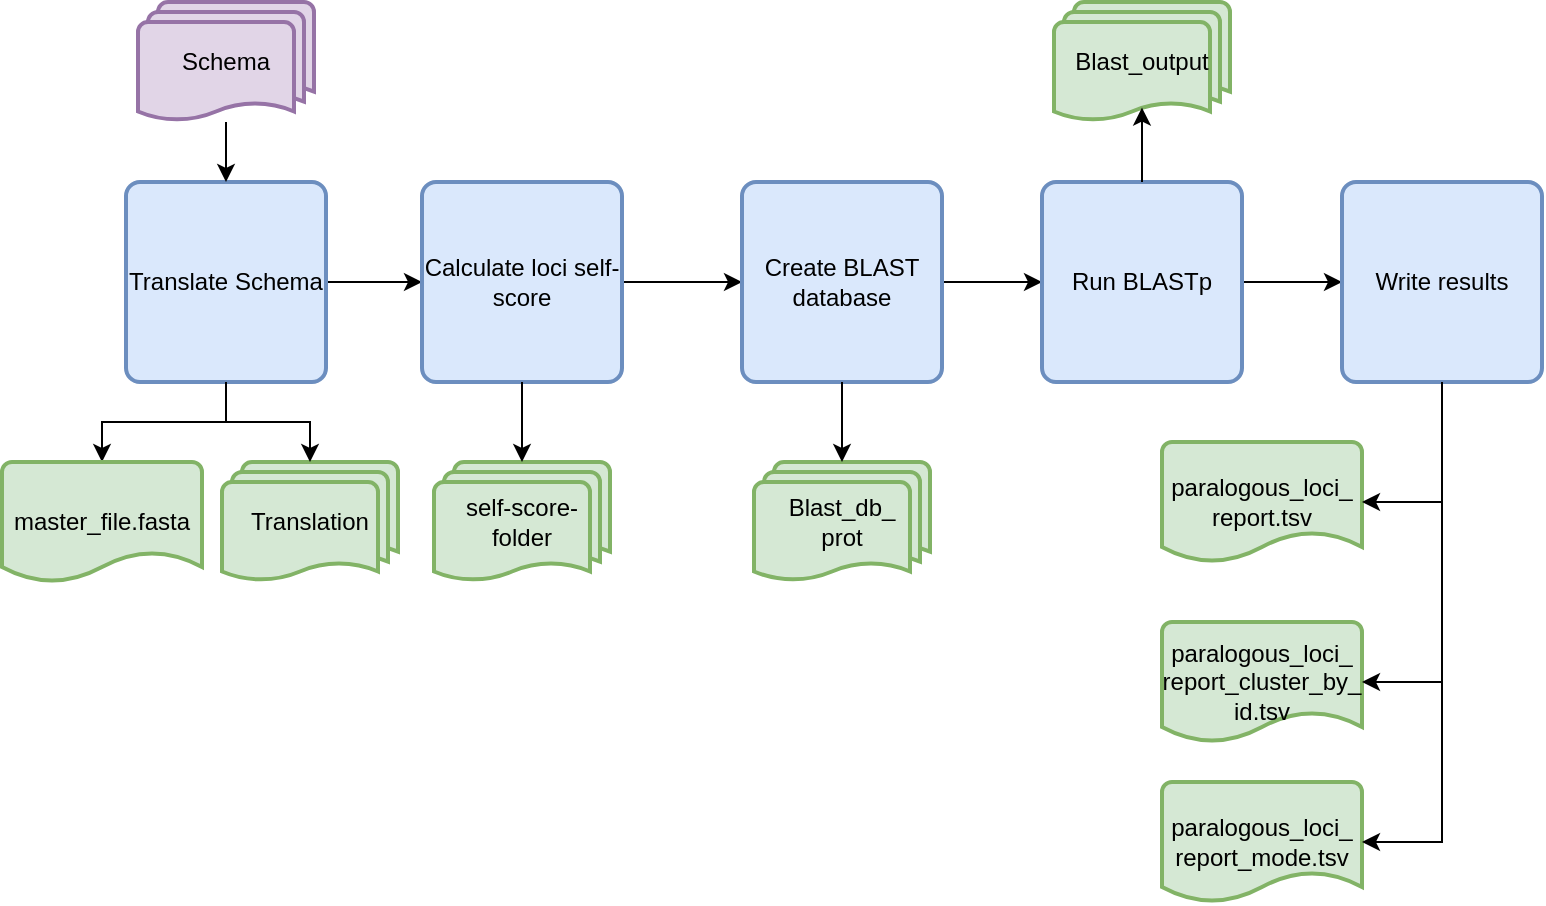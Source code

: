 <mxfile version="24.9.3">
  <diagram name="Page-1" id="Sayjuu3OWUjIjzeAwM1c">
    <mxGraphModel dx="1364" dy="799" grid="1" gridSize="10" guides="1" tooltips="1" connect="1" arrows="1" fold="1" page="1" pageScale="1" pageWidth="850" pageHeight="1100" math="0" shadow="0">
      <root>
        <mxCell id="0" />
        <mxCell id="1" parent="0" />
        <mxCell id="a3z0yzDK9rBx7ZHJhSU1-6" style="edgeStyle=orthogonalEdgeStyle;rounded=0;orthogonalLoop=1;jettySize=auto;html=1;entryX=0;entryY=0.5;entryDx=0;entryDy=0;" edge="1" parent="1" source="a3z0yzDK9rBx7ZHJhSU1-2" target="a3z0yzDK9rBx7ZHJhSU1-5">
          <mxGeometry relative="1" as="geometry" />
        </mxCell>
        <mxCell id="a3z0yzDK9rBx7ZHJhSU1-23" style="edgeStyle=orthogonalEdgeStyle;rounded=0;orthogonalLoop=1;jettySize=auto;html=1;" edge="1" parent="1" source="a3z0yzDK9rBx7ZHJhSU1-2" target="a3z0yzDK9rBx7ZHJhSU1-22">
          <mxGeometry relative="1" as="geometry" />
        </mxCell>
        <mxCell id="a3z0yzDK9rBx7ZHJhSU1-2" value="Translate Schema" style="rounded=1;whiteSpace=wrap;html=1;absoluteArcSize=1;arcSize=14;strokeWidth=2;fillColor=#dae8fc;strokeColor=#6c8ebf;" vertex="1" parent="1">
          <mxGeometry x="102" y="150" width="100" height="100" as="geometry" />
        </mxCell>
        <mxCell id="a3z0yzDK9rBx7ZHJhSU1-4" style="edgeStyle=orthogonalEdgeStyle;rounded=0;orthogonalLoop=1;jettySize=auto;html=1;entryX=0.5;entryY=0;entryDx=0;entryDy=0;" edge="1" parent="1" source="a3z0yzDK9rBx7ZHJhSU1-3" target="a3z0yzDK9rBx7ZHJhSU1-2">
          <mxGeometry relative="1" as="geometry" />
        </mxCell>
        <mxCell id="a3z0yzDK9rBx7ZHJhSU1-3" value="Schema" style="strokeWidth=2;html=1;shape=mxgraph.flowchart.multi-document;whiteSpace=wrap;fillColor=#e1d5e7;strokeColor=#9673a6;" vertex="1" parent="1">
          <mxGeometry x="108" y="60" width="88" height="60" as="geometry" />
        </mxCell>
        <mxCell id="a3z0yzDK9rBx7ZHJhSU1-8" style="edgeStyle=orthogonalEdgeStyle;rounded=0;orthogonalLoop=1;jettySize=auto;html=1;entryX=0;entryY=0.5;entryDx=0;entryDy=0;" edge="1" parent="1" source="a3z0yzDK9rBx7ZHJhSU1-5" target="a3z0yzDK9rBx7ZHJhSU1-7">
          <mxGeometry relative="1" as="geometry" />
        </mxCell>
        <mxCell id="a3z0yzDK9rBx7ZHJhSU1-5" value="Calculate loci self-score" style="rounded=1;whiteSpace=wrap;html=1;absoluteArcSize=1;arcSize=14;strokeWidth=2;fillColor=#dae8fc;strokeColor=#6c8ebf;" vertex="1" parent="1">
          <mxGeometry x="250" y="150" width="100" height="100" as="geometry" />
        </mxCell>
        <mxCell id="a3z0yzDK9rBx7ZHJhSU1-10" style="edgeStyle=orthogonalEdgeStyle;rounded=0;orthogonalLoop=1;jettySize=auto;html=1;entryX=0;entryY=0.5;entryDx=0;entryDy=0;" edge="1" parent="1" source="a3z0yzDK9rBx7ZHJhSU1-7" target="a3z0yzDK9rBx7ZHJhSU1-9">
          <mxGeometry relative="1" as="geometry" />
        </mxCell>
        <mxCell id="a3z0yzDK9rBx7ZHJhSU1-7" value="Create BLAST database" style="rounded=1;whiteSpace=wrap;html=1;absoluteArcSize=1;arcSize=14;strokeWidth=2;fillColor=#dae8fc;strokeColor=#6c8ebf;" vertex="1" parent="1">
          <mxGeometry x="410" y="150" width="100" height="100" as="geometry" />
        </mxCell>
        <mxCell id="a3z0yzDK9rBx7ZHJhSU1-12" style="edgeStyle=orthogonalEdgeStyle;rounded=0;orthogonalLoop=1;jettySize=auto;html=1;entryX=0;entryY=0.5;entryDx=0;entryDy=0;" edge="1" parent="1" source="a3z0yzDK9rBx7ZHJhSU1-9" target="a3z0yzDK9rBx7ZHJhSU1-11">
          <mxGeometry relative="1" as="geometry" />
        </mxCell>
        <mxCell id="a3z0yzDK9rBx7ZHJhSU1-9" value="Run BLASTp" style="rounded=1;whiteSpace=wrap;html=1;absoluteArcSize=1;arcSize=14;strokeWidth=2;fillColor=#dae8fc;strokeColor=#6c8ebf;" vertex="1" parent="1">
          <mxGeometry x="560" y="150" width="100" height="100" as="geometry" />
        </mxCell>
        <mxCell id="a3z0yzDK9rBx7ZHJhSU1-11" value="Write results" style="rounded=1;whiteSpace=wrap;html=1;absoluteArcSize=1;arcSize=14;strokeWidth=2;fillColor=#dae8fc;strokeColor=#6c8ebf;" vertex="1" parent="1">
          <mxGeometry x="710" y="150" width="100" height="100" as="geometry" />
        </mxCell>
        <mxCell id="a3z0yzDK9rBx7ZHJhSU1-13" value="Translation" style="strokeWidth=2;html=1;shape=mxgraph.flowchart.multi-document;whiteSpace=wrap;fillColor=#d5e8d4;strokeColor=#82b366;" vertex="1" parent="1">
          <mxGeometry x="150" y="290" width="88" height="60" as="geometry" />
        </mxCell>
        <mxCell id="a3z0yzDK9rBx7ZHJhSU1-14" style="edgeStyle=orthogonalEdgeStyle;rounded=0;orthogonalLoop=1;jettySize=auto;html=1;entryX=0.5;entryY=0;entryDx=0;entryDy=0;entryPerimeter=0;" edge="1" parent="1" source="a3z0yzDK9rBx7ZHJhSU1-2" target="a3z0yzDK9rBx7ZHJhSU1-13">
          <mxGeometry relative="1" as="geometry" />
        </mxCell>
        <mxCell id="a3z0yzDK9rBx7ZHJhSU1-15" value="self-score-&lt;div&gt;folder&lt;/div&gt;" style="strokeWidth=2;html=1;shape=mxgraph.flowchart.multi-document;whiteSpace=wrap;fillColor=#d5e8d4;strokeColor=#82b366;" vertex="1" parent="1">
          <mxGeometry x="256" y="290" width="88" height="60" as="geometry" />
        </mxCell>
        <mxCell id="a3z0yzDK9rBx7ZHJhSU1-16" style="edgeStyle=orthogonalEdgeStyle;rounded=0;orthogonalLoop=1;jettySize=auto;html=1;entryX=0.5;entryY=0;entryDx=0;entryDy=0;entryPerimeter=0;" edge="1" parent="1" source="a3z0yzDK9rBx7ZHJhSU1-5" target="a3z0yzDK9rBx7ZHJhSU1-15">
          <mxGeometry relative="1" as="geometry" />
        </mxCell>
        <mxCell id="a3z0yzDK9rBx7ZHJhSU1-17" value="Blast_db_&lt;div&gt;prot&lt;/div&gt;" style="strokeWidth=2;html=1;shape=mxgraph.flowchart.multi-document;whiteSpace=wrap;fillColor=#d5e8d4;strokeColor=#82b366;" vertex="1" parent="1">
          <mxGeometry x="416" y="290" width="88" height="60" as="geometry" />
        </mxCell>
        <mxCell id="a3z0yzDK9rBx7ZHJhSU1-18" style="edgeStyle=orthogonalEdgeStyle;rounded=0;orthogonalLoop=1;jettySize=auto;html=1;entryX=0.5;entryY=0;entryDx=0;entryDy=0;entryPerimeter=0;" edge="1" parent="1" source="a3z0yzDK9rBx7ZHJhSU1-7" target="a3z0yzDK9rBx7ZHJhSU1-17">
          <mxGeometry relative="1" as="geometry" />
        </mxCell>
        <UserObject label="master_file.fasta" link="master_file.fasta" id="a3z0yzDK9rBx7ZHJhSU1-22">
          <mxCell style="strokeWidth=2;html=1;shape=mxgraph.flowchart.document2;whiteSpace=wrap;size=0.25;fillColor=#d5e8d4;strokeColor=#82b366;" vertex="1" parent="1">
            <mxGeometry x="40" y="290" width="100" height="60" as="geometry" />
          </mxCell>
        </UserObject>
        <mxCell id="a3z0yzDK9rBx7ZHJhSU1-24" value="Blast_output" style="strokeWidth=2;html=1;shape=mxgraph.flowchart.multi-document;whiteSpace=wrap;fillColor=#d5e8d4;strokeColor=#82b366;" vertex="1" parent="1">
          <mxGeometry x="566" y="60" width="88" height="60" as="geometry" />
        </mxCell>
        <UserObject label="paralogous_loci_&lt;div&gt;report.tsv&lt;/div&gt;" link="master_file.fasta" id="a3z0yzDK9rBx7ZHJhSU1-26">
          <mxCell style="strokeWidth=2;html=1;shape=mxgraph.flowchart.document2;whiteSpace=wrap;size=0.25;fillColor=#d5e8d4;strokeColor=#82b366;" vertex="1" parent="1">
            <mxGeometry x="620" y="280" width="100" height="60" as="geometry" />
          </mxCell>
        </UserObject>
        <mxCell id="a3z0yzDK9rBx7ZHJhSU1-28" style="edgeStyle=orthogonalEdgeStyle;rounded=0;orthogonalLoop=1;jettySize=auto;html=1;entryX=0.5;entryY=0.88;entryDx=0;entryDy=0;entryPerimeter=0;" edge="1" parent="1" source="a3z0yzDK9rBx7ZHJhSU1-9" target="a3z0yzDK9rBx7ZHJhSU1-24">
          <mxGeometry relative="1" as="geometry" />
        </mxCell>
        <UserObject label="paralogous_loci_&lt;div&gt;report_cluster_&lt;span style=&quot;background-color: initial;&quot;&gt;by_&lt;/span&gt;&lt;/div&gt;&lt;div&gt;&lt;span style=&quot;background-color: initial;&quot;&gt;id.&lt;/span&gt;&lt;span style=&quot;background-color: initial;&quot;&gt;tsv&lt;/span&gt;&lt;/div&gt;" link="master_file.fasta" id="a3z0yzDK9rBx7ZHJhSU1-29">
          <mxCell style="strokeWidth=2;html=1;shape=mxgraph.flowchart.document2;whiteSpace=wrap;size=0.25;fillColor=#d5e8d4;strokeColor=#82b366;" vertex="1" parent="1">
            <mxGeometry x="620" y="370" width="100" height="60" as="geometry" />
          </mxCell>
        </UserObject>
        <UserObject label="paralogous_loci_&lt;div&gt;report_mode.tsv&lt;/div&gt;" link="master_file.fasta" id="a3z0yzDK9rBx7ZHJhSU1-30">
          <mxCell style="strokeWidth=2;html=1;shape=mxgraph.flowchart.document2;whiteSpace=wrap;size=0.25;fillColor=#d5e8d4;strokeColor=#82b366;" vertex="1" parent="1">
            <mxGeometry x="620" y="450" width="100" height="60" as="geometry" />
          </mxCell>
        </UserObject>
        <mxCell id="a3z0yzDK9rBx7ZHJhSU1-31" style="edgeStyle=orthogonalEdgeStyle;rounded=0;orthogonalLoop=1;jettySize=auto;html=1;entryX=1;entryY=0.5;entryDx=0;entryDy=0;entryPerimeter=0;" edge="1" parent="1" source="a3z0yzDK9rBx7ZHJhSU1-11" target="a3z0yzDK9rBx7ZHJhSU1-30">
          <mxGeometry relative="1" as="geometry" />
        </mxCell>
        <mxCell id="a3z0yzDK9rBx7ZHJhSU1-32" style="edgeStyle=orthogonalEdgeStyle;rounded=0;orthogonalLoop=1;jettySize=auto;html=1;entryX=1;entryY=0.5;entryDx=0;entryDy=0;entryPerimeter=0;" edge="1" parent="1" source="a3z0yzDK9rBx7ZHJhSU1-11" target="a3z0yzDK9rBx7ZHJhSU1-29">
          <mxGeometry relative="1" as="geometry" />
        </mxCell>
        <mxCell id="a3z0yzDK9rBx7ZHJhSU1-33" style="edgeStyle=orthogonalEdgeStyle;rounded=0;orthogonalLoop=1;jettySize=auto;html=1;entryX=1;entryY=0.5;entryDx=0;entryDy=0;entryPerimeter=0;" edge="1" parent="1" source="a3z0yzDK9rBx7ZHJhSU1-11" target="a3z0yzDK9rBx7ZHJhSU1-26">
          <mxGeometry relative="1" as="geometry" />
        </mxCell>
      </root>
    </mxGraphModel>
  </diagram>
</mxfile>
